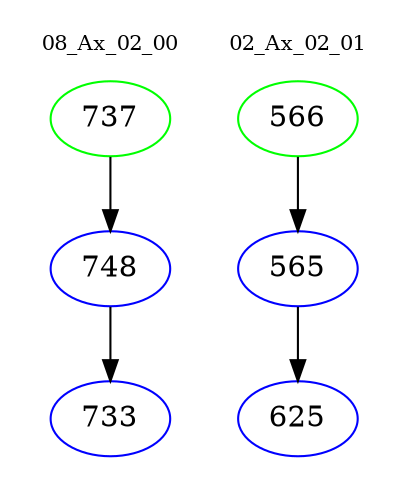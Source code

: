 digraph{
subgraph cluster_0 {
color = white
label = "08_Ax_02_00";
fontsize=10;
T0_737 [label="737", color="green"]
T0_737 -> T0_748 [color="black"]
T0_748 [label="748", color="blue"]
T0_748 -> T0_733 [color="black"]
T0_733 [label="733", color="blue"]
}
subgraph cluster_1 {
color = white
label = "02_Ax_02_01";
fontsize=10;
T1_566 [label="566", color="green"]
T1_566 -> T1_565 [color="black"]
T1_565 [label="565", color="blue"]
T1_565 -> T1_625 [color="black"]
T1_625 [label="625", color="blue"]
}
}
